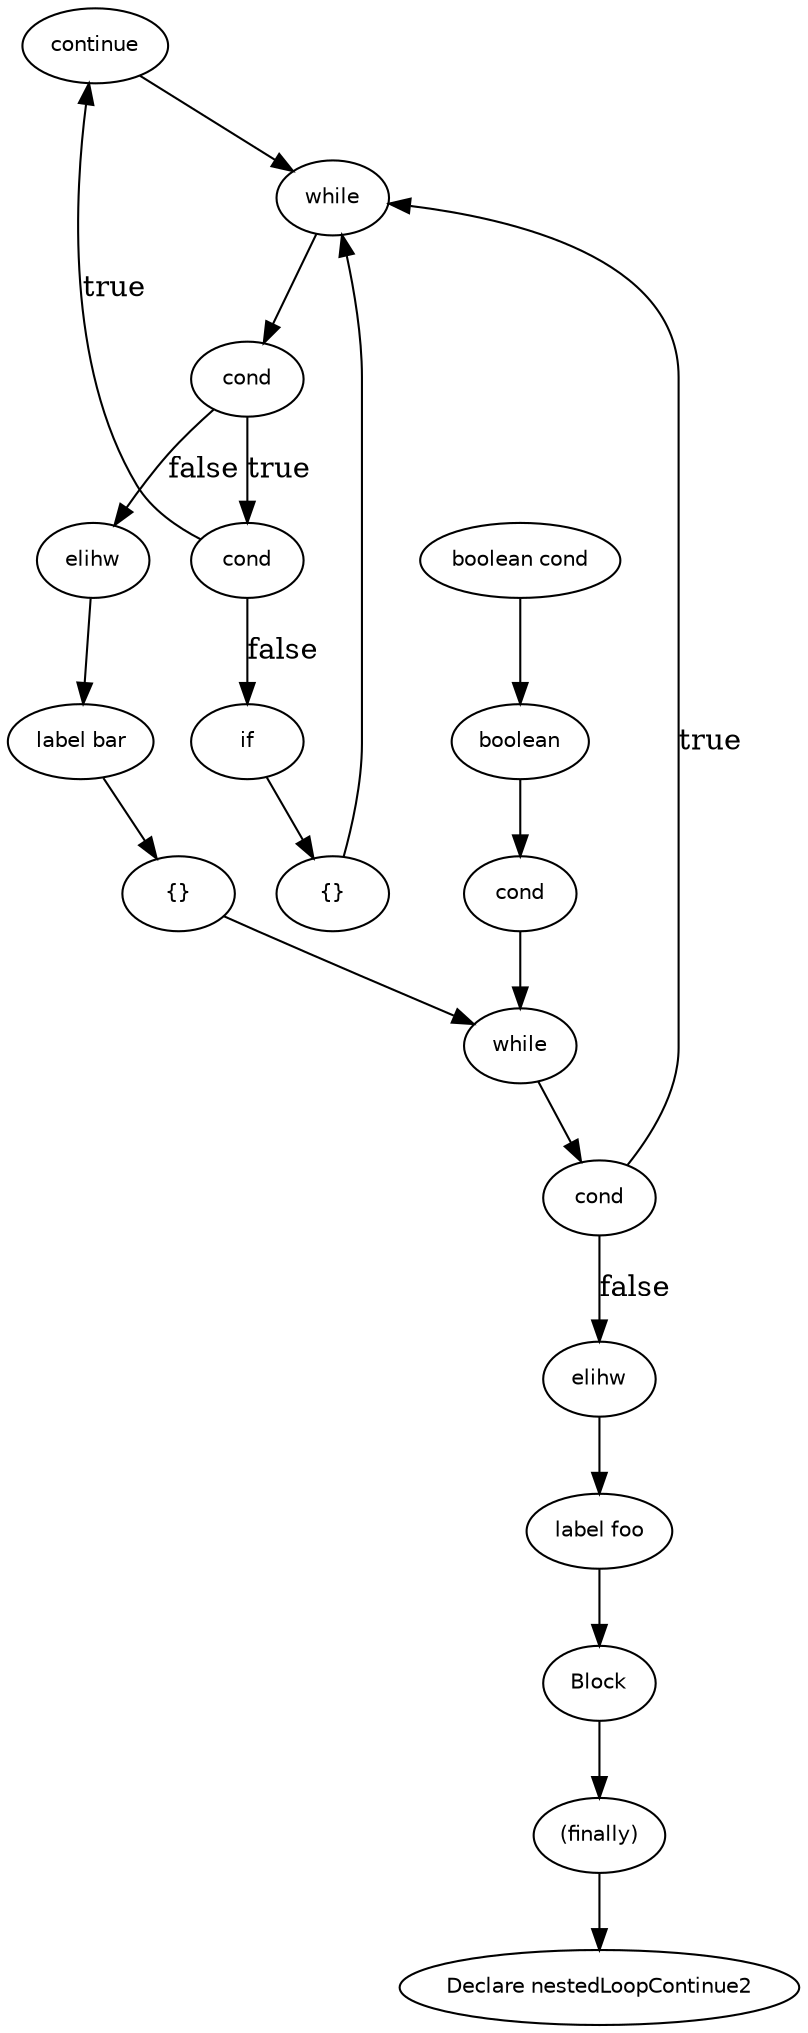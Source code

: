 digraph nestedLoopContinue2 {
  19 [
    label = continue,
    fontname = Helvetica,
    fontsize = 10
  ];
  18 [
    label = cond,
    fontname = Helvetica,
    fontsize = 10
  ];
  17 [
    label = if,
    fontname = Helvetica,
    fontsize = 10
  ];
  16 [
    label = "{}",
    fontname = Helvetica,
    fontsize = 10
  ];
  15 [
    label = cond,
    fontname = Helvetica,
    fontsize = 10
  ];
  14 [
    label = elihw,
    fontname = Helvetica,
    fontsize = 10
  ];
  13 [
    label = while,
    fontname = Helvetica,
    fontsize = 10
  ];
  11 [
    label = "label bar",
    fontname = Helvetica,
    fontsize = 10
  ];
  10 [
    label = "{}",
    fontname = Helvetica,
    fontsize = 10
  ];
  9 [
    label = cond,
    fontname = Helvetica,
    fontsize = 10
  ];
  8 [
    label = elihw,
    fontname = Helvetica,
    fontsize = 10
  ];
  7 [
    label = while,
    fontname = Helvetica,
    fontsize = 10
  ];
  5 [
    label = "label foo",
    fontname = Helvetica,
    fontsize = 10
  ];
  4 [
    label = cond,
    fontname = Helvetica,
    fontsize = 10
  ];
  3 [
    label = boolean,
    fontname = Helvetica,
    fontsize = 10
  ];
  2 [
    label = "boolean cond",
    fontname = Helvetica,
    fontsize = 10
  ];
  1 [
    label = "(finally)",
    fontname = Helvetica,
    fontsize = 10
  ];
  0 [
    label = "Declare nestedLoopContinue2",
    fontname = Helvetica,
    fontsize = 10
  ];
  21 [
    label = Block,
    fontname = Helvetica,
    fontsize = 10
  ];
  2 -> 3 [
    label = ""
  ];
  9 -> 8 [
    label = false
  ];
  13 -> 15 [
    label = ""
  ];
  10 -> 7 [
    label = ""
  ];
  9 -> 13 [
    label = true
  ];
  11 -> 10 [
    label = ""
  ];
  7 -> 9 [
    label = ""
  ];
  14 -> 11 [
    label = ""
  ];
  4 -> 7 [
    label = ""
  ];
  21 -> 1 [
    label = ""
  ];
  17 -> 16 [
    label = ""
  ];
  5 -> 21 [
    label = ""
  ];
  8 -> 5 [
    label = ""
  ];
  18 -> 17 [
    label = false
  ];
  15 -> 18 [
    label = true
  ];
  1 -> 0 [
    label = ""
  ];
  18 -> 19 [
    label = true
  ];
  15 -> 14 [
    label = false
  ];
  3 -> 4 [
    label = ""
  ];
  16 -> 13 [
    label = ""
  ];
  19 -> 13 [
    label = ""
  ];
}
